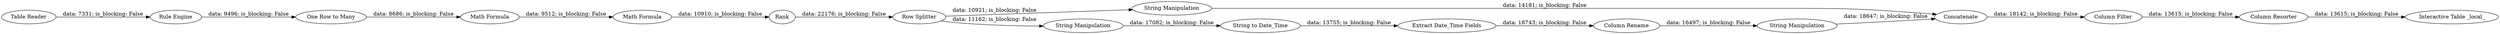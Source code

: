 digraph {
	"6217274056118516224_63" [label="String Manipulation"]
	"6217274056118516224_62" [label="Extract Date_Time Fields"]
	"6217274056118516224_51" [label="Math Formula"]
	"6217274056118516224_34" [label="One Row to Many"]
	"6217274056118516224_60" [label="String Manipulation"]
	"6217274056118516224_64" [label=Concatenate]
	"6217274056118516224_67" [label="String Manipulation"]
	"6217274056118516224_43" [label="Column Resorter"]
	"6217274056118516224_66" [label="Column Filter"]
	"6217274056118516224_44" [label="Interactive Table _local_"]
	"6217274056118516224_65" [label="Column Rename"]
	"6217274056118516224_58" [label=Rank]
	"6217274056118516224_32" [label="Table Reader"]
	"6217274056118516224_39" [label="Math Formula"]
	"6217274056118516224_33" [label="Rule Engine"]
	"6217274056118516224_59" [label="String to Date_Time"]
	"6217274056118516224_46" [label="Row Splitter"]
	"6217274056118516224_64" -> "6217274056118516224_66" [label="data: 18142; is_blocking: False"]
	"6217274056118516224_46" -> "6217274056118516224_60" [label="data: 11162; is_blocking: False"]
	"6217274056118516224_33" -> "6217274056118516224_34" [label="data: 9496; is_blocking: False"]
	"6217274056118516224_46" -> "6217274056118516224_63" [label="data: 10921; is_blocking: False"]
	"6217274056118516224_32" -> "6217274056118516224_33" [label="data: 7331; is_blocking: False"]
	"6217274056118516224_51" -> "6217274056118516224_39" [label="data: 9512; is_blocking: False"]
	"6217274056118516224_65" -> "6217274056118516224_67" [label="data: 16497; is_blocking: False"]
	"6217274056118516224_63" -> "6217274056118516224_64" [label="data: 14181; is_blocking: False"]
	"6217274056118516224_66" -> "6217274056118516224_43" [label="data: 13615; is_blocking: False"]
	"6217274056118516224_43" -> "6217274056118516224_44" [label="data: 13615; is_blocking: False"]
	"6217274056118516224_60" -> "6217274056118516224_59" [label="data: 17082; is_blocking: False"]
	"6217274056118516224_62" -> "6217274056118516224_65" [label="data: 18743; is_blocking: False"]
	"6217274056118516224_39" -> "6217274056118516224_58" [label="data: 10910; is_blocking: False"]
	"6217274056118516224_34" -> "6217274056118516224_51" [label="data: 8686; is_blocking: False"]
	"6217274056118516224_59" -> "6217274056118516224_62" [label="data: 13755; is_blocking: False"]
	"6217274056118516224_58" -> "6217274056118516224_46" [label="data: 22176; is_blocking: False"]
	"6217274056118516224_67" -> "6217274056118516224_64" [label="data: 18647; is_blocking: False"]
	rankdir=LR
}
